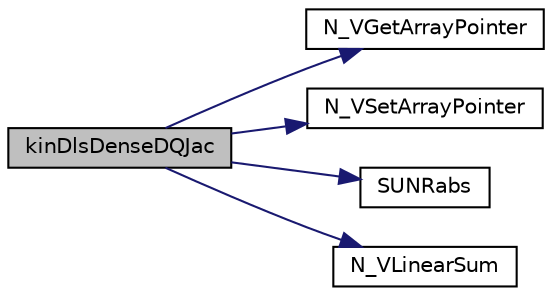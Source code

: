 digraph "kinDlsDenseDQJac"
{
  edge [fontname="Helvetica",fontsize="10",labelfontname="Helvetica",labelfontsize="10"];
  node [fontname="Helvetica",fontsize="10",shape=record];
  rankdir="LR";
  Node5 [label="kinDlsDenseDQJac",height=0.2,width=0.4,color="black", fillcolor="grey75", style="filled", fontcolor="black"];
  Node5 -> Node6 [color="midnightblue",fontsize="10",style="solid",fontname="Helvetica"];
  Node6 [label="N_VGetArrayPointer",height=0.2,width=0.4,color="black", fillcolor="white", style="filled",URL="$df/dc8/3rd_party_2sundials_2build_2include_2sundials_2sundials__nvector_8h.html#ab14cd7d630355c66928718a744da72d6"];
  Node5 -> Node7 [color="midnightblue",fontsize="10",style="solid",fontname="Helvetica"];
  Node7 [label="N_VSetArrayPointer",height=0.2,width=0.4,color="black", fillcolor="white", style="filled",URL="$df/dc8/3rd_party_2sundials_2build_2include_2sundials_2sundials__nvector_8h.html#a8448b76ef1eaf4278cfb7040b21f795f"];
  Node5 -> Node8 [color="midnightblue",fontsize="10",style="solid",fontname="Helvetica"];
  Node8 [label="SUNRabs",height=0.2,width=0.4,color="black", fillcolor="white", style="filled",URL="$d4/d2b/3rd_party_2sundials_2build_2include_2sundials_2sundials__math_8h.html#af60ee8fc5ac94d0b36d8870bdbaff7d7"];
  Node5 -> Node9 [color="midnightblue",fontsize="10",style="solid",fontname="Helvetica"];
  Node9 [label="N_VLinearSum",height=0.2,width=0.4,color="black", fillcolor="white", style="filled",URL="$df/dc8/3rd_party_2sundials_2build_2include_2sundials_2sundials__nvector_8h.html#a85664141a78312ec58f4fe56e7311982"];
}
